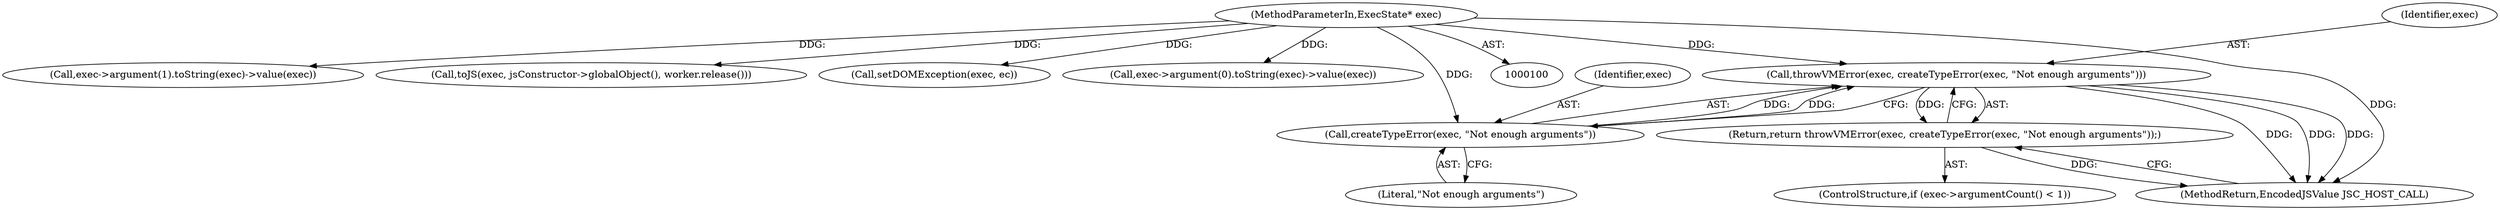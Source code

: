 digraph "1_Chrome_b944f670bb7a8a919daac497a4ea0536c954c201_4@del" {
"1000109" [label="(Call,throwVMError(exec, createTypeError(exec, \"Not enough arguments\")))"];
"1000111" [label="(Call,createTypeError(exec, \"Not enough arguments\"))"];
"1000101" [label="(MethodParameterIn,ExecState* exec)"];
"1000108" [label="(Return,return throwVMError(exec, createTypeError(exec, \"Not enough arguments\"));)"];
"1000111" [label="(Call,createTypeError(exec, \"Not enough arguments\"))"];
"1000104" [label="(ControlStructure,if (exec->argumentCount() < 1))"];
"1000167" [label="(MethodReturn,EncodedJSValue JSC_HOST_CALL)"];
"1000110" [label="(Identifier,exec)"];
"1000101" [label="(MethodParameterIn,ExecState* exec)"];
"1000126" [label="(Call,exec->argument(1).toString(exec)->value(exec))"];
"1000109" [label="(Call,throwVMError(exec, createTypeError(exec, \"Not enough arguments\")))"];
"1000112" [label="(Identifier,exec)"];
"1000113" [label="(Literal,\"Not enough arguments\")"];
"1000163" [label="(Call,toJS(exec, jsConstructor->globalObject(), worker.release()))"];
"1000154" [label="(Call,setDOMException(exec, ec))"];
"1000108" [label="(Return,return throwVMError(exec, createTypeError(exec, \"Not enough arguments\"));)"];
"1000117" [label="(Call,exec->argument(0).toString(exec)->value(exec))"];
"1000109" -> "1000108"  [label="AST: "];
"1000109" -> "1000111"  [label="CFG: "];
"1000110" -> "1000109"  [label="AST: "];
"1000111" -> "1000109"  [label="AST: "];
"1000108" -> "1000109"  [label="CFG: "];
"1000109" -> "1000167"  [label="DDG: "];
"1000109" -> "1000167"  [label="DDG: "];
"1000109" -> "1000167"  [label="DDG: "];
"1000109" -> "1000108"  [label="DDG: "];
"1000111" -> "1000109"  [label="DDG: "];
"1000111" -> "1000109"  [label="DDG: "];
"1000101" -> "1000109"  [label="DDG: "];
"1000111" -> "1000113"  [label="CFG: "];
"1000112" -> "1000111"  [label="AST: "];
"1000113" -> "1000111"  [label="AST: "];
"1000101" -> "1000111"  [label="DDG: "];
"1000101" -> "1000100"  [label="AST: "];
"1000101" -> "1000167"  [label="DDG: "];
"1000101" -> "1000117"  [label="DDG: "];
"1000101" -> "1000126"  [label="DDG: "];
"1000101" -> "1000154"  [label="DDG: "];
"1000101" -> "1000163"  [label="DDG: "];
"1000108" -> "1000104"  [label="AST: "];
"1000167" -> "1000108"  [label="CFG: "];
"1000108" -> "1000167"  [label="DDG: "];
}
